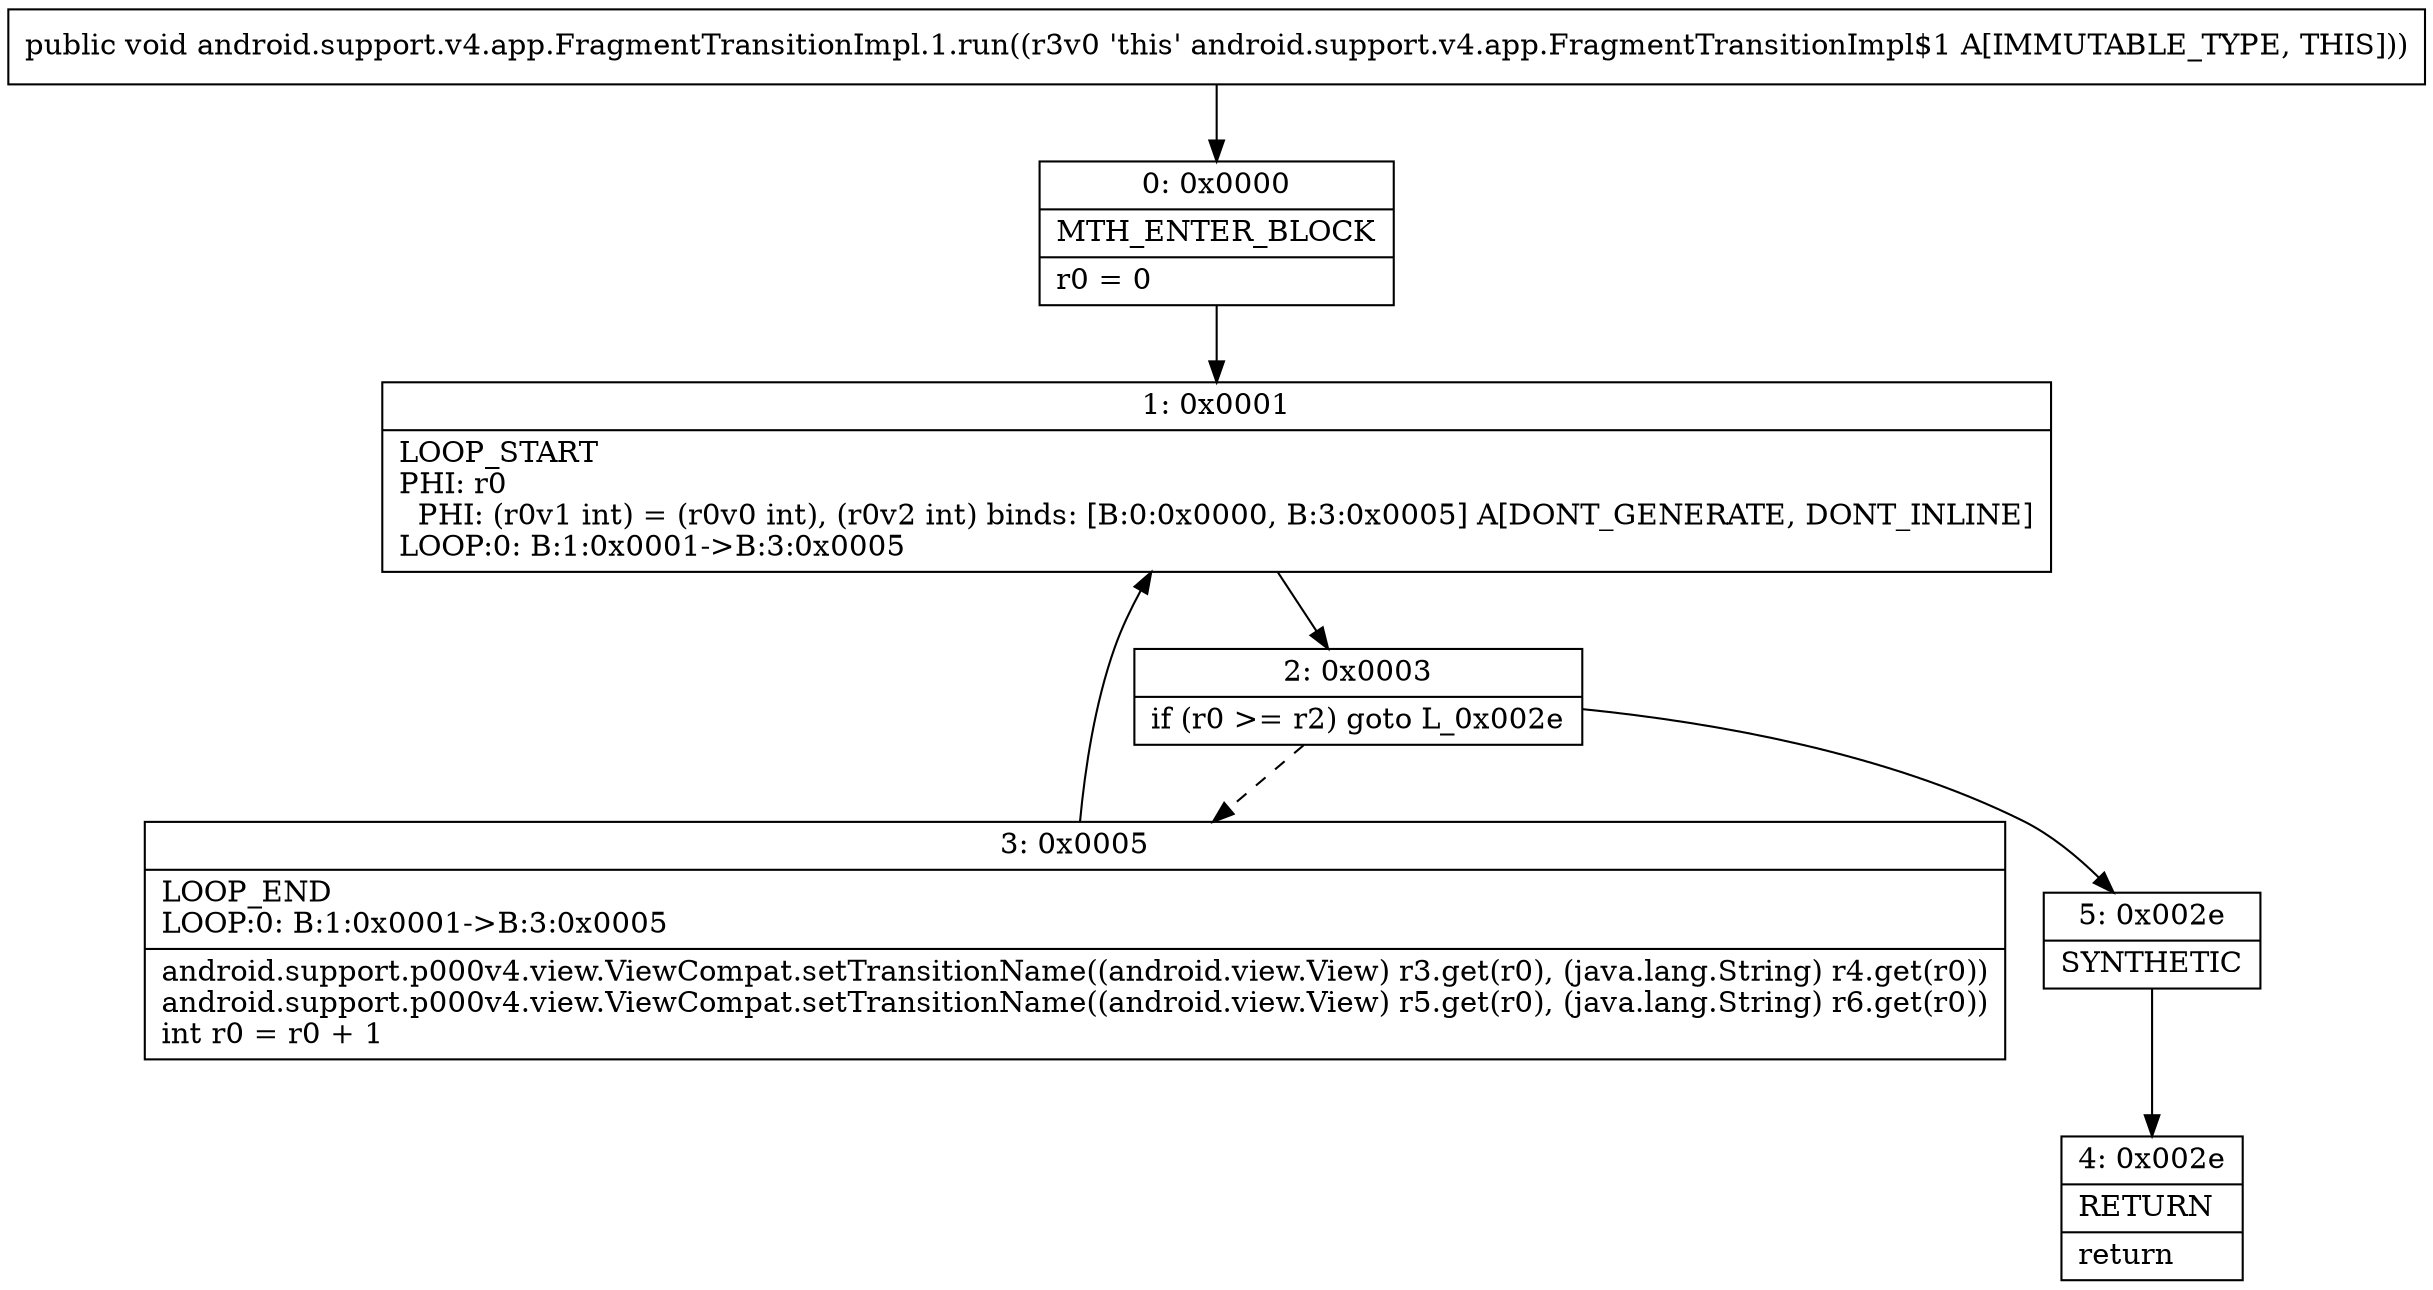 digraph "CFG forandroid.support.v4.app.FragmentTransitionImpl.1.run()V" {
Node_0 [shape=record,label="{0\:\ 0x0000|MTH_ENTER_BLOCK\l|r0 = 0\l}"];
Node_1 [shape=record,label="{1\:\ 0x0001|LOOP_START\lPHI: r0 \l  PHI: (r0v1 int) = (r0v0 int), (r0v2 int) binds: [B:0:0x0000, B:3:0x0005] A[DONT_GENERATE, DONT_INLINE]\lLOOP:0: B:1:0x0001\-\>B:3:0x0005\l}"];
Node_2 [shape=record,label="{2\:\ 0x0003|if (r0 \>= r2) goto L_0x002e\l}"];
Node_3 [shape=record,label="{3\:\ 0x0005|LOOP_END\lLOOP:0: B:1:0x0001\-\>B:3:0x0005\l|android.support.p000v4.view.ViewCompat.setTransitionName((android.view.View) r3.get(r0), (java.lang.String) r4.get(r0))\landroid.support.p000v4.view.ViewCompat.setTransitionName((android.view.View) r5.get(r0), (java.lang.String) r6.get(r0))\lint r0 = r0 + 1\l}"];
Node_4 [shape=record,label="{4\:\ 0x002e|RETURN\l|return\l}"];
Node_5 [shape=record,label="{5\:\ 0x002e|SYNTHETIC\l}"];
MethodNode[shape=record,label="{public void android.support.v4.app.FragmentTransitionImpl.1.run((r3v0 'this' android.support.v4.app.FragmentTransitionImpl$1 A[IMMUTABLE_TYPE, THIS])) }"];
MethodNode -> Node_0;
Node_0 -> Node_1;
Node_1 -> Node_2;
Node_2 -> Node_3[style=dashed];
Node_2 -> Node_5;
Node_3 -> Node_1;
Node_5 -> Node_4;
}

